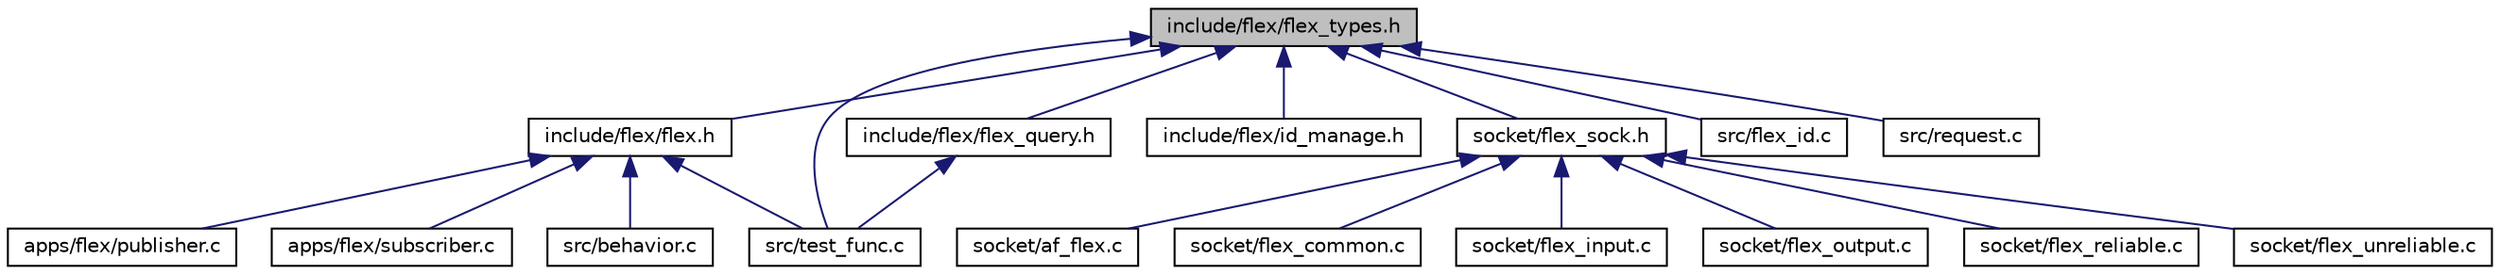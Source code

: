digraph "include/flex/flex_types.h"
{
  edge [fontname="Helvetica",fontsize="10",labelfontname="Helvetica",labelfontsize="10"];
  node [fontname="Helvetica",fontsize="10",shape=record];
  Node1 [label="include/flex/flex_types.h",height=0.2,width=0.4,color="black", fillcolor="grey75", style="filled", fontcolor="black"];
  Node1 -> Node2 [dir="back",color="midnightblue",fontsize="10",style="solid"];
  Node2 [label="include/flex/flex.h",height=0.2,width=0.4,color="black", fillcolor="white", style="filled",URL="$flex_8h.html"];
  Node2 -> Node3 [dir="back",color="midnightblue",fontsize="10",style="solid"];
  Node3 [label="apps/flex/publisher.c",height=0.2,width=0.4,color="black", fillcolor="white", style="filled",URL="$publisher_8c.html"];
  Node2 -> Node4 [dir="back",color="midnightblue",fontsize="10",style="solid"];
  Node4 [label="apps/flex/subscriber.c",height=0.2,width=0.4,color="black", fillcolor="white", style="filled",URL="$subscriber_8c.html"];
  Node2 -> Node5 [dir="back",color="midnightblue",fontsize="10",style="solid"];
  Node5 [label="src/behavior.c",height=0.2,width=0.4,color="black", fillcolor="white", style="filled",URL="$behavior_8c.html",tooltip="This file is to define the interface for the application layer. "];
  Node2 -> Node6 [dir="back",color="midnightblue",fontsize="10",style="solid"];
  Node6 [label="src/test_func.c",height=0.2,width=0.4,color="black", fillcolor="white", style="filled",URL="$test__func_8c.html"];
  Node1 -> Node7 [dir="back",color="midnightblue",fontsize="10",style="solid"];
  Node7 [label="include/flex/flex_query.h",height=0.2,width=0.4,color="black", fillcolor="white", style="filled",URL="$flex__query_8h.html"];
  Node7 -> Node6 [dir="back",color="midnightblue",fontsize="10",style="solid"];
  Node1 -> Node8 [dir="back",color="midnightblue",fontsize="10",style="solid"];
  Node8 [label="include/flex/id_manage.h",height=0.2,width=0.4,color="black", fillcolor="white", style="filled",URL="$id__manage_8h.html"];
  Node1 -> Node9 [dir="back",color="midnightblue",fontsize="10",style="solid"];
  Node9 [label="socket/flex_sock.h",height=0.2,width=0.4,color="black", fillcolor="white", style="filled",URL="$flex__sock_8h.html",tooltip="This file contains the data structures and the signature of functions for Flex socket. "];
  Node9 -> Node10 [dir="back",color="midnightblue",fontsize="10",style="solid"];
  Node10 [label="socket/af_flex.c",height=0.2,width=0.4,color="black", fillcolor="white", style="filled",URL="$af__flex_8c.html"];
  Node9 -> Node11 [dir="back",color="midnightblue",fontsize="10",style="solid"];
  Node11 [label="socket/flex_common.c",height=0.2,width=0.4,color="black", fillcolor="white", style="filled",URL="$flex__common_8c.html"];
  Node9 -> Node12 [dir="back",color="midnightblue",fontsize="10",style="solid"];
  Node12 [label="socket/flex_input.c",height=0.2,width=0.4,color="black", fillcolor="white", style="filled",URL="$flex__input_8c.html"];
  Node9 -> Node13 [dir="back",color="midnightblue",fontsize="10",style="solid"];
  Node13 [label="socket/flex_output.c",height=0.2,width=0.4,color="black", fillcolor="white", style="filled",URL="$flex__output_8c.html"];
  Node9 -> Node14 [dir="back",color="midnightblue",fontsize="10",style="solid"];
  Node14 [label="socket/flex_reliable.c",height=0.2,width=0.4,color="black", fillcolor="white", style="filled",URL="$flex__reliable_8c.html"];
  Node9 -> Node15 [dir="back",color="midnightblue",fontsize="10",style="solid"];
  Node15 [label="socket/flex_unreliable.c",height=0.2,width=0.4,color="black", fillcolor="white", style="filled",URL="$flex__unreliable_8c.html"];
  Node1 -> Node16 [dir="back",color="midnightblue",fontsize="10",style="solid"];
  Node16 [label="src/flex_id.c",height=0.2,width=0.4,color="black", fillcolor="white", style="filled",URL="$flex__id_8c.html"];
  Node1 -> Node17 [dir="back",color="midnightblue",fontsize="10",style="solid"];
  Node17 [label="src/request.c",height=0.2,width=0.4,color="black", fillcolor="white", style="filled",URL="$request_8c.html"];
  Node1 -> Node6 [dir="back",color="midnightblue",fontsize="10",style="solid"];
}

